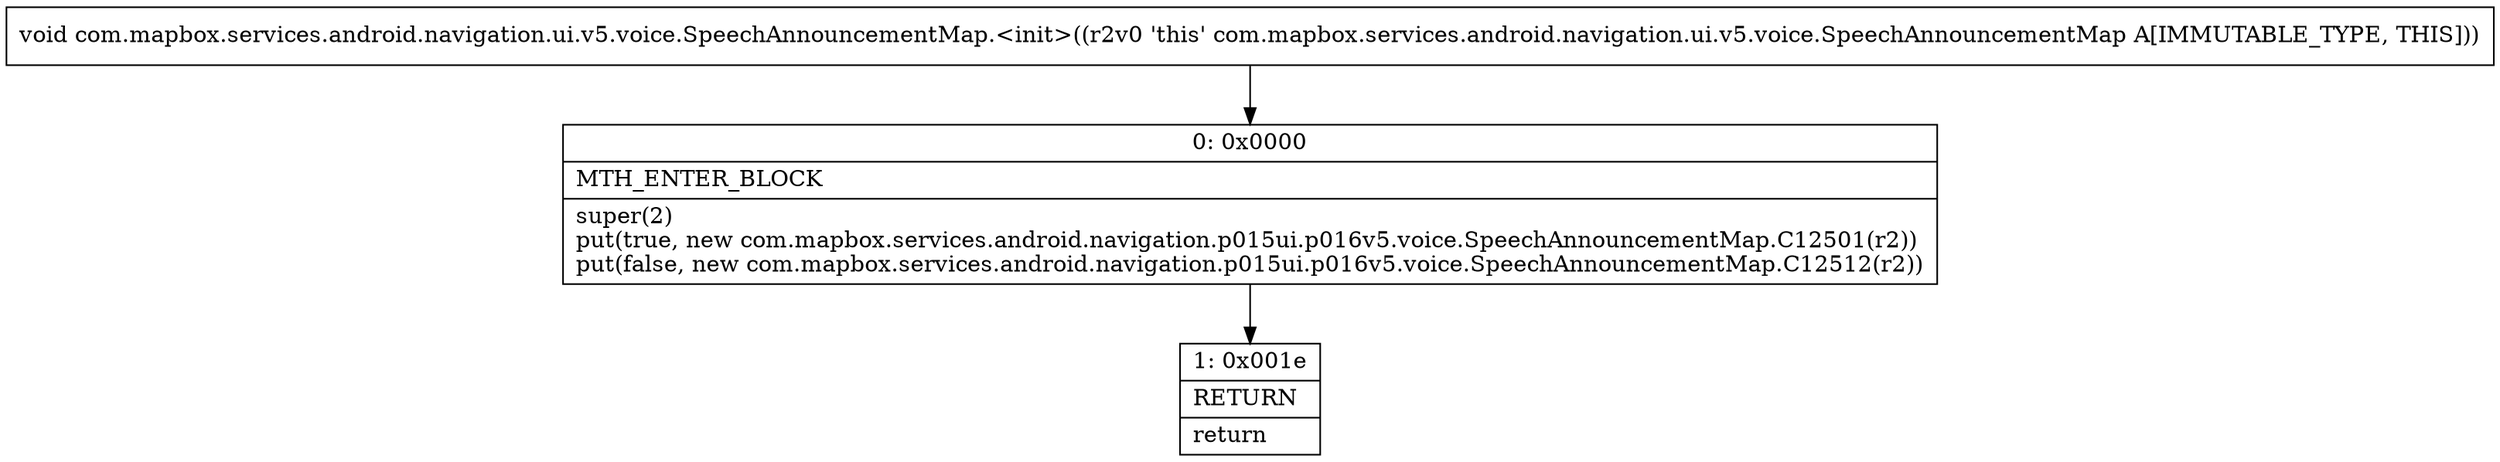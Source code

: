 digraph "CFG forcom.mapbox.services.android.navigation.ui.v5.voice.SpeechAnnouncementMap.\<init\>()V" {
Node_0 [shape=record,label="{0\:\ 0x0000|MTH_ENTER_BLOCK\l|super(2)\lput(true, new com.mapbox.services.android.navigation.p015ui.p016v5.voice.SpeechAnnouncementMap.C12501(r2))\lput(false, new com.mapbox.services.android.navigation.p015ui.p016v5.voice.SpeechAnnouncementMap.C12512(r2))\l}"];
Node_1 [shape=record,label="{1\:\ 0x001e|RETURN\l|return\l}"];
MethodNode[shape=record,label="{void com.mapbox.services.android.navigation.ui.v5.voice.SpeechAnnouncementMap.\<init\>((r2v0 'this' com.mapbox.services.android.navigation.ui.v5.voice.SpeechAnnouncementMap A[IMMUTABLE_TYPE, THIS])) }"];
MethodNode -> Node_0;
Node_0 -> Node_1;
}

